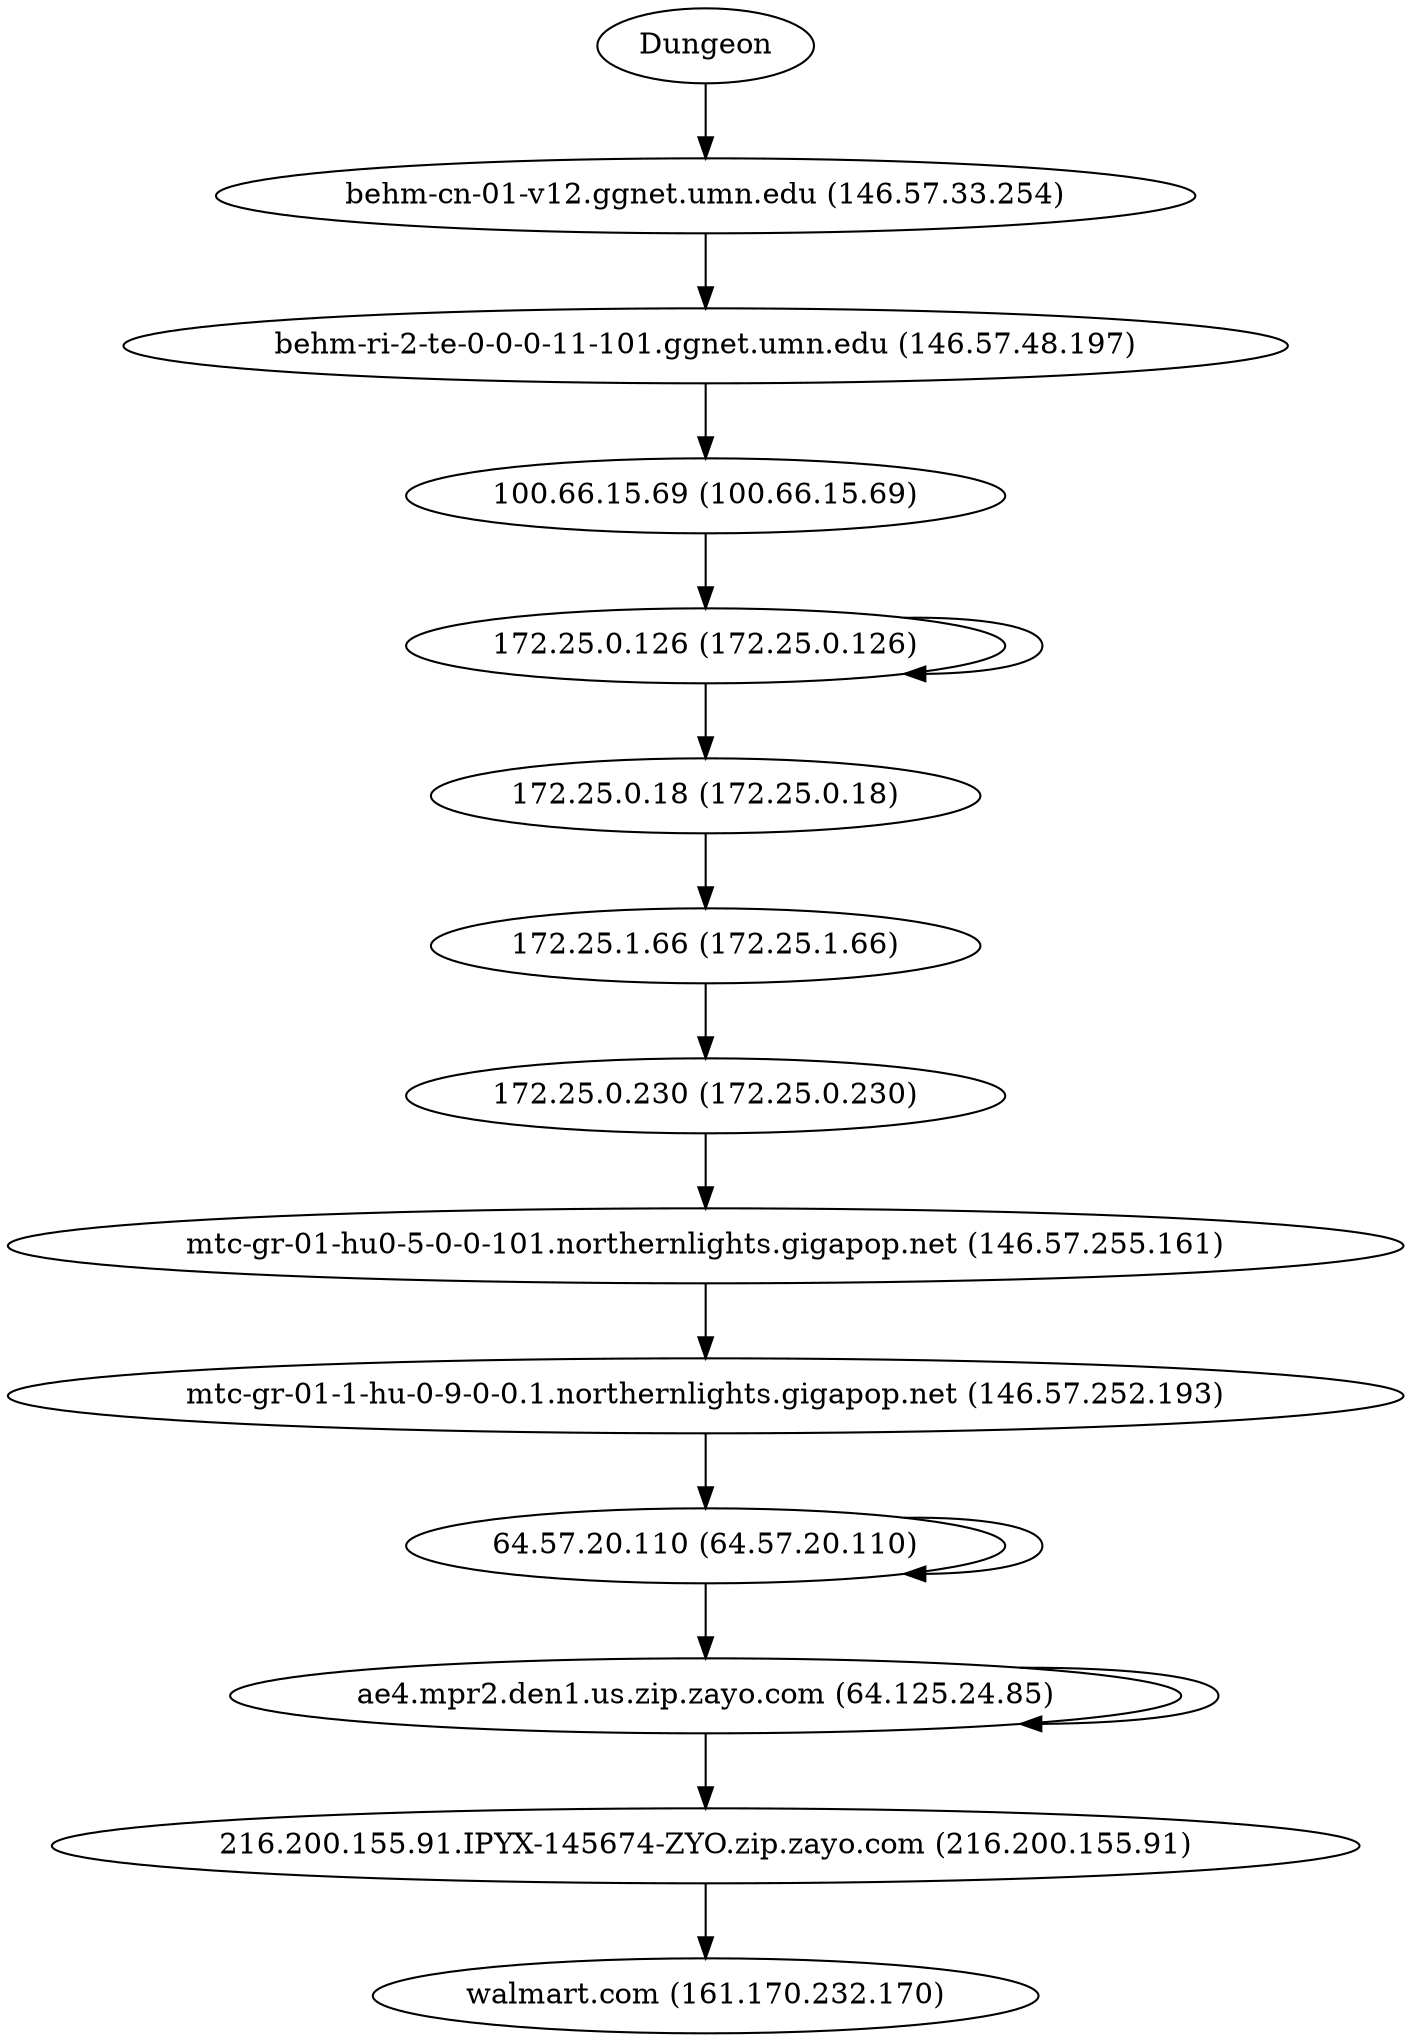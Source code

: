 digraph network {

// traceroute to walmart.com (161.170.232.170), 60 hops max, 60 byte packets
"Dungeon" -> "behm-cn-01-v12.ggnet.umn.edu (146.57.33.254)";
"behm-cn-01-v12.ggnet.umn.edu (146.57.33.254)" -> "behm-ri-2-te-0-0-0-11-101.ggnet.umn.edu (146.57.48.197)";
"behm-ri-2-te-0-0-0-11-101.ggnet.umn.edu (146.57.48.197)" -> "100.66.15.69 (100.66.15.69)";
"100.66.15.69 (100.66.15.69)" -> "172.25.0.126 (172.25.0.126)";
"172.25.0.126 (172.25.0.126)" -> "172.25.0.126 (172.25.0.126)";
"172.25.0.126 (172.25.0.126)" -> "172.25.0.18 (172.25.0.18)";
"172.25.0.18 (172.25.0.18)" -> "172.25.1.66 (172.25.1.66)";
"172.25.1.66 (172.25.1.66)" -> "172.25.0.230 (172.25.0.230)";
"172.25.0.230 (172.25.0.230)" -> "mtc-gr-01-hu0-5-0-0-101.northernlights.gigapop.net (146.57.255.161)";
"mtc-gr-01-hu0-5-0-0-101.northernlights.gigapop.net (146.57.255.161)" -> "mtc-gr-01-1-hu-0-9-0-0.1.northernlights.gigapop.net (146.57.252.193)";
"mtc-gr-01-1-hu-0-9-0-0.1.northernlights.gigapop.net (146.57.252.193)" -> "64.57.20.110 (64.57.20.110)";
"64.57.20.110 (64.57.20.110)" -> "64.57.20.110 (64.57.20.110)";
"64.57.20.110 (64.57.20.110)" -> "ae4.mpr2.den1.us.zip.zayo.com (64.125.24.85)";
"ae4.mpr2.den1.us.zip.zayo.com (64.125.24.85)" -> "ae4.mpr2.den1.us.zip.zayo.com (64.125.24.85)";
"ae4.mpr2.den1.us.zip.zayo.com (64.125.24.85)" -> "216.200.155.91.IPYX-145674-ZYO.zip.zayo.com (216.200.155.91)";
"216.200.155.91.IPYX-145674-ZYO.zip.zayo.com (216.200.155.91)" -> "walmart.com (161.170.232.170)";
}

